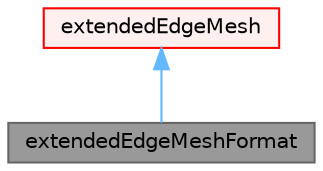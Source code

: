 digraph "extendedEdgeMeshFormat"
{
 // LATEX_PDF_SIZE
  bgcolor="transparent";
  edge [fontname=Helvetica,fontsize=10,labelfontname=Helvetica,labelfontsize=10];
  node [fontname=Helvetica,fontsize=10,shape=box,height=0.2,width=0.4];
  Node1 [id="Node000001",label="extendedEdgeMeshFormat",height=0.2,width=0.4,color="gray40", fillcolor="grey60", style="filled", fontcolor="black",tooltip="Provide a means of reading/writing the single-file OpenFOAM extendedEdgeMesh format."];
  Node2 -> Node1 [id="edge1_Node000001_Node000002",dir="back",color="steelblue1",style="solid",tooltip=" "];
  Node2 [id="Node000002",label="extendedEdgeMesh",height=0.2,width=0.4,color="red", fillcolor="#FFF0F0", style="filled",URL="$classFoam_1_1extendedEdgeMesh.html",tooltip="Description of feature edges and points."];
}
